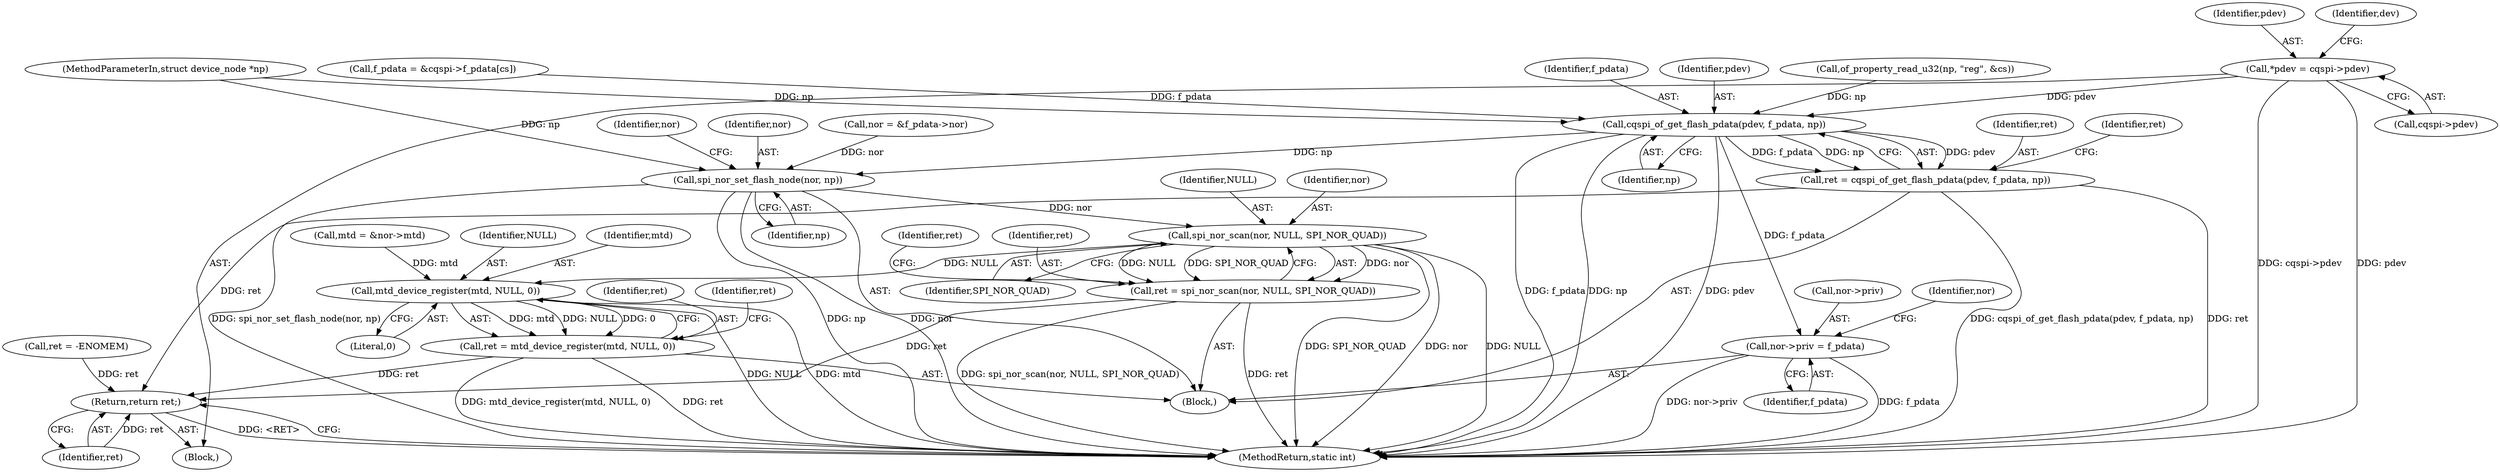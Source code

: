 digraph "0_linux_193e87143c290ec16838f5368adc0e0bc94eb931@pointer" {
"1000106" [label="(Call,*pdev = cqspi->pdev)"];
"1000166" [label="(Call,cqspi_of_get_flash_pdata(pdev, f_pdata, np))"];
"1000164" [label="(Call,ret = cqspi_of_get_flash_pdata(pdev, f_pdata, np))"];
"1000314" [label="(Return,return ret;)"];
"1000195" [label="(Call,spi_nor_set_flash_node(nor, np))"];
"1000262" [label="(Call,spi_nor_scan(nor, NULL, SPI_NOR_QUAD))"];
"1000260" [label="(Call,ret = spi_nor_scan(nor, NULL, SPI_NOR_QUAD))"];
"1000271" [label="(Call,mtd_device_register(mtd, NULL, 0))"];
"1000269" [label="(Call,ret = mtd_device_register(mtd, NULL, 0))"];
"1000198" [label="(Call,nor->priv = f_pdata)"];
"1000166" [label="(Call,cqspi_of_get_flash_pdata(pdev, f_pdata, np))"];
"1000198" [label="(Call,nor->priv = f_pdata)"];
"1000263" [label="(Identifier,nor)"];
"1000104" [label="(Block,)"];
"1000274" [label="(Literal,0)"];
"1000103" [label="(MethodParameterIn,struct device_node *np)"];
"1000269" [label="(Call,ret = mtd_device_register(mtd, NULL, 0))"];
"1000197" [label="(Identifier,np)"];
"1000273" [label="(Identifier,NULL)"];
"1000261" [label="(Identifier,ret)"];
"1000146" [label="(Call,f_pdata = &cqspi->f_pdata[cs])"];
"1000272" [label="(Identifier,mtd)"];
"1000202" [label="(Identifier,f_pdata)"];
"1000265" [label="(Identifier,SPI_NOR_QUAD)"];
"1000315" [label="(Identifier,ret)"];
"1000108" [label="(Call,cqspi->pdev)"];
"1000271" [label="(Call,mtd_device_register(mtd, NULL, 0))"];
"1000199" [label="(Call,nor->priv)"];
"1000169" [label="(Identifier,np)"];
"1000179" [label="(Call,mtd = &nor->mtd)"];
"1000107" [label="(Identifier,pdev)"];
"1000165" [label="(Identifier,ret)"];
"1000168" [label="(Identifier,f_pdata)"];
"1000200" [label="(Identifier,nor)"];
"1000314" [label="(Return,return ret;)"];
"1000264" [label="(Identifier,NULL)"];
"1000167" [label="(Identifier,pdev)"];
"1000205" [label="(Identifier,nor)"];
"1000196" [label="(Identifier,nor)"];
"1000262" [label="(Call,spi_nor_scan(nor, NULL, SPI_NOR_QUAD))"];
"1000270" [label="(Identifier,ret)"];
"1000260" [label="(Call,ret = spi_nor_scan(nor, NULL, SPI_NOR_QUAD))"];
"1000164" [label="(Call,ret = cqspi_of_get_flash_pdata(pdev, f_pdata, np))"];
"1000195" [label="(Call,spi_nor_set_flash_node(nor, np))"];
"1000113" [label="(Identifier,dev)"];
"1000173" [label="(Call,nor = &f_pdata->nor)"];
"1000126" [label="(Call,of_property_read_u32(np, \"reg\", &cs))"];
"1000316" [label="(MethodReturn,static int)"];
"1000106" [label="(Call,*pdev = cqspi->pdev)"];
"1000276" [label="(Identifier,ret)"];
"1000267" [label="(Identifier,ret)"];
"1000171" [label="(Identifier,ret)"];
"1000124" [label="(Block,)"];
"1000255" [label="(Call,ret = -ENOMEM)"];
"1000106" -> "1000104"  [label="AST: "];
"1000106" -> "1000108"  [label="CFG: "];
"1000107" -> "1000106"  [label="AST: "];
"1000108" -> "1000106"  [label="AST: "];
"1000113" -> "1000106"  [label="CFG: "];
"1000106" -> "1000316"  [label="DDG: cqspi->pdev"];
"1000106" -> "1000316"  [label="DDG: pdev"];
"1000106" -> "1000166"  [label="DDG: pdev"];
"1000166" -> "1000164"  [label="AST: "];
"1000166" -> "1000169"  [label="CFG: "];
"1000167" -> "1000166"  [label="AST: "];
"1000168" -> "1000166"  [label="AST: "];
"1000169" -> "1000166"  [label="AST: "];
"1000164" -> "1000166"  [label="CFG: "];
"1000166" -> "1000316"  [label="DDG: f_pdata"];
"1000166" -> "1000316"  [label="DDG: np"];
"1000166" -> "1000316"  [label="DDG: pdev"];
"1000166" -> "1000164"  [label="DDG: pdev"];
"1000166" -> "1000164"  [label="DDG: f_pdata"];
"1000166" -> "1000164"  [label="DDG: np"];
"1000146" -> "1000166"  [label="DDG: f_pdata"];
"1000126" -> "1000166"  [label="DDG: np"];
"1000103" -> "1000166"  [label="DDG: np"];
"1000166" -> "1000195"  [label="DDG: np"];
"1000166" -> "1000198"  [label="DDG: f_pdata"];
"1000164" -> "1000124"  [label="AST: "];
"1000165" -> "1000164"  [label="AST: "];
"1000171" -> "1000164"  [label="CFG: "];
"1000164" -> "1000316"  [label="DDG: cqspi_of_get_flash_pdata(pdev, f_pdata, np)"];
"1000164" -> "1000316"  [label="DDG: ret"];
"1000164" -> "1000314"  [label="DDG: ret"];
"1000314" -> "1000104"  [label="AST: "];
"1000314" -> "1000315"  [label="CFG: "];
"1000315" -> "1000314"  [label="AST: "];
"1000316" -> "1000314"  [label="CFG: "];
"1000314" -> "1000316"  [label="DDG: <RET>"];
"1000315" -> "1000314"  [label="DDG: ret"];
"1000269" -> "1000314"  [label="DDG: ret"];
"1000260" -> "1000314"  [label="DDG: ret"];
"1000255" -> "1000314"  [label="DDG: ret"];
"1000195" -> "1000124"  [label="AST: "];
"1000195" -> "1000197"  [label="CFG: "];
"1000196" -> "1000195"  [label="AST: "];
"1000197" -> "1000195"  [label="AST: "];
"1000200" -> "1000195"  [label="CFG: "];
"1000195" -> "1000316"  [label="DDG: spi_nor_set_flash_node(nor, np)"];
"1000195" -> "1000316"  [label="DDG: np"];
"1000195" -> "1000316"  [label="DDG: nor"];
"1000173" -> "1000195"  [label="DDG: nor"];
"1000103" -> "1000195"  [label="DDG: np"];
"1000195" -> "1000262"  [label="DDG: nor"];
"1000262" -> "1000260"  [label="AST: "];
"1000262" -> "1000265"  [label="CFG: "];
"1000263" -> "1000262"  [label="AST: "];
"1000264" -> "1000262"  [label="AST: "];
"1000265" -> "1000262"  [label="AST: "];
"1000260" -> "1000262"  [label="CFG: "];
"1000262" -> "1000316"  [label="DDG: SPI_NOR_QUAD"];
"1000262" -> "1000316"  [label="DDG: nor"];
"1000262" -> "1000316"  [label="DDG: NULL"];
"1000262" -> "1000260"  [label="DDG: nor"];
"1000262" -> "1000260"  [label="DDG: NULL"];
"1000262" -> "1000260"  [label="DDG: SPI_NOR_QUAD"];
"1000262" -> "1000271"  [label="DDG: NULL"];
"1000260" -> "1000124"  [label="AST: "];
"1000261" -> "1000260"  [label="AST: "];
"1000267" -> "1000260"  [label="CFG: "];
"1000260" -> "1000316"  [label="DDG: spi_nor_scan(nor, NULL, SPI_NOR_QUAD)"];
"1000260" -> "1000316"  [label="DDG: ret"];
"1000271" -> "1000269"  [label="AST: "];
"1000271" -> "1000274"  [label="CFG: "];
"1000272" -> "1000271"  [label="AST: "];
"1000273" -> "1000271"  [label="AST: "];
"1000274" -> "1000271"  [label="AST: "];
"1000269" -> "1000271"  [label="CFG: "];
"1000271" -> "1000316"  [label="DDG: NULL"];
"1000271" -> "1000316"  [label="DDG: mtd"];
"1000271" -> "1000269"  [label="DDG: mtd"];
"1000271" -> "1000269"  [label="DDG: NULL"];
"1000271" -> "1000269"  [label="DDG: 0"];
"1000179" -> "1000271"  [label="DDG: mtd"];
"1000269" -> "1000124"  [label="AST: "];
"1000270" -> "1000269"  [label="AST: "];
"1000276" -> "1000269"  [label="CFG: "];
"1000269" -> "1000316"  [label="DDG: ret"];
"1000269" -> "1000316"  [label="DDG: mtd_device_register(mtd, NULL, 0)"];
"1000198" -> "1000124"  [label="AST: "];
"1000198" -> "1000202"  [label="CFG: "];
"1000199" -> "1000198"  [label="AST: "];
"1000202" -> "1000198"  [label="AST: "];
"1000205" -> "1000198"  [label="CFG: "];
"1000198" -> "1000316"  [label="DDG: nor->priv"];
"1000198" -> "1000316"  [label="DDG: f_pdata"];
}
